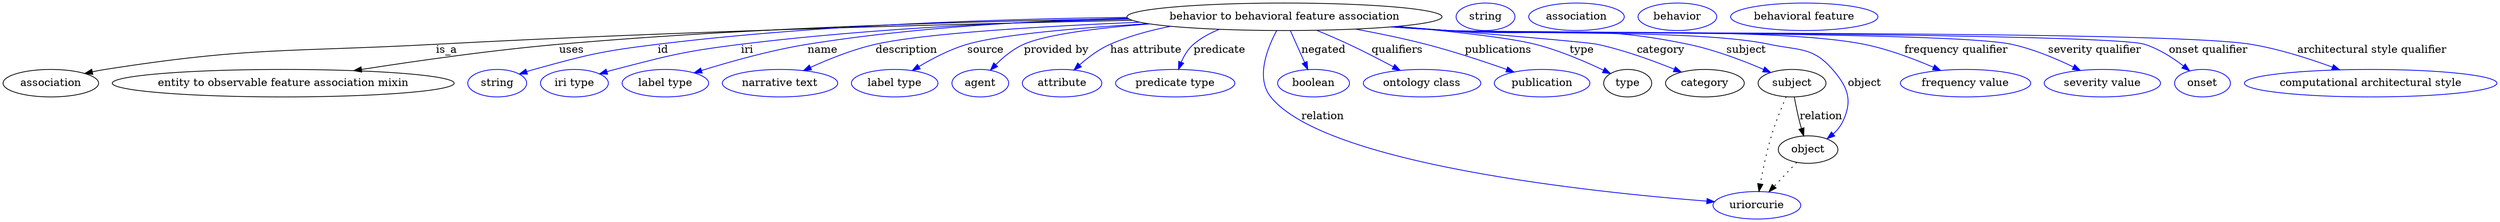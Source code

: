digraph {
	graph [bb="0,0,3259.5,283"];
	node [label="\N"];
	"behavior to behavioral feature association"	[height=0.5,
		label="behavior to behavioral feature association",
		pos="1676.4,265",
		width=5.7231];
	association	[height=0.5,
		pos="62.394,178",
		width=1.7332];
	"behavior to behavioral feature association" -> association	[label=is_a,
		lp="580.39,221.5",
		pos="e,106.87,190.79 1477,260.39 1254.8,255.74 884.66,246.14 566.39,229 373.67,218.62 324.07,225.9 133.39,196 127.99,195.15 122.4,194.11 \
116.83,192.96"];
	"entity to observable feature association mixin"	[height=0.5,
		pos="366.39,178",
		width=6.2106];
	"behavior to behavioral feature association" -> "entity to observable feature association mixin"	[label=uses,
		lp="743.89,221.5",
		pos="e,458.85,194.42 1472.4,262.41 1280,259.51 983.61,251.41 727.39,229 639.8,221.34 540.93,207.26 468.84,195.99"];
	id	[color=blue,
		height=0.5,
		label=string,
		pos="646.39,178",
		width=1.0652];
	"behavior to behavioral feature association" -> id	[color=blue,
		label=id,
		lp="863.39,221.5",
		pos="e,675.38,190 1470.5,264.21 1304.2,262.23 1064.5,254.47 856.39,229 783.46,220.07 765.2,215.65 694.39,196 691.29,195.14 688.09,194.17 \
684.89,193.16",
		style=solid];
	iri	[color=blue,
		height=0.5,
		label="iri type",
		pos="747.39,178",
		width=1.2277];
	"behavior to behavioral feature association" -> iri	[color=blue,
		label=iri,
		lp="973.39,221.5",
		pos="e,780.3,190.19 1473.1,261.98 1330.5,258.61 1135.7,250.11 965.39,229 891.18,219.8 872.78,214.78 800.39,196 797.02,195.12 793.54,194.16 \
790.06,193.14",
		style=solid];
	name	[color=blue,
		height=0.5,
		label="label type",
		pos="866.39,178",
		width=1.5707];
	"behavior to behavioral feature association" -> name	[color=blue,
		label=name,
		lp="1072.4,221.5",
		pos="e,904.01,191.57 1471.1,263.13 1348.9,259.97 1191,251.27 1052.4,229 1004.4,221.28 950.84,206.19 913.59,194.59",
		style=solid];
	description	[color=blue,
		height=0.5,
		label="narrative text",
		pos="1016.4,178",
		width=2.0943];
	"behavior to behavioral feature association" -> description	[color=blue,
		label=description,
		lp="1181.9,221.5",
		pos="e,1047.1,194.46 1486.9,257.88 1360.1,252.59 1205.2,243.46 1141.4,229 1111.9,222.32 1080.3,209.63 1056.3,198.7",
		style=solid];
	source	[color=blue,
		height=0.5,
		label="label type",
		pos="1166.4,178",
		width=1.5707];
	"behavior to behavioral feature association" -> source	[color=blue,
		label=source,
		lp="1285.4,221.5",
		pos="e,1189.5,194.53 1497.9,255.97 1406.3,250.46 1305.1,241.78 1261.4,229 1239.2,222.5 1216.1,210.52 1198.3,199.92",
		style=solid];
	"provided by"	[color=blue,
		height=0.5,
		label=agent,
		pos="1278.4,178",
		width=1.0291];
	"behavior to behavioral feature association" -> "provided by"	[color=blue,
		label="provided by",
		lp="1377.9,221.5",
		pos="e,1291.6,194.99 1499.9,255.63 1432.9,250.42 1365.5,242.11 1335.4,229 1321.5,222.96 1308.7,212.29 1298.7,202.35",
		style=solid];
	"has attribute"	[color=blue,
		height=0.5,
		label=attribute,
		pos="1385.4,178",
		width=1.4443];
	"behavior to behavioral feature association" -> "has attribute"	[color=blue,
		label="has attribute",
		lp="1495.4,221.5",
		pos="e,1400.9,195.2 1527.6,252.55 1500.5,247.3 1473.1,239.77 1448.4,229 1433.8,222.62 1419.7,211.97 1408.5,202.14",
		style=solid];
	predicate	[color=blue,
		height=0.5,
		label="predicate type",
		pos="1533.4,178",
		width=2.1665];
	"behavior to behavioral feature association" -> predicate	[color=blue,
		label=predicate,
		lp="1591.4,221.5",
		pos="e,1537.7,196.07 1591.3,248.59 1579,243.74 1567.2,237.37 1557.4,229 1550.1,222.84 1544.9,213.98 1541.2,205.43",
		style=solid];
	relation	[color=blue,
		height=0.5,
		label=uriorcurie,
		pos="2293.4,18",
		width=1.5887];
	"behavior to behavioral feature association" -> relation	[color=blue,
		label=relation,
		lp="1726.4,134.5",
		pos="e,2238,22.691 1666.1,246.87 1654.1,224.43 1638.3,185.01 1658.4,160 1729.4,71.509 2080.1,35.067 2227.7,23.483",
		style=solid];
	negated	[color=blue,
		height=0.5,
		label=boolean,
		pos="1714.4,178",
		width=1.2999];
	"behavior to behavioral feature association" -> negated	[color=blue,
		label=negated,
		lp="1727.4,221.5",
		pos="e,1706.8,195.89 1684.1,246.8 1689.4,234.85 1696.6,218.72 1702.7,205.18",
		style=solid];
	qualifiers	[color=blue,
		height=0.5,
		label="ontology class",
		pos="1855.4,178",
		width=2.1304];
	"behavior to behavioral feature association" -> qualifiers	[color=blue,
		label=qualifiers,
		lp="1823.9,221.5",
		pos="e,1827,194.77 1718.6,247.28 1732.1,241.72 1747,235.32 1760.4,229 1779.6,219.96 1800.5,209.07 1817.8,199.76",
		style=solid];
	publications	[color=blue,
		height=0.5,
		label=publication,
		pos="2012.4,178",
		width=1.7332];
	"behavior to behavioral feature association" -> publications	[color=blue,
		label=publications,
		lp="1956.4,221.5",
		pos="e,1975.9,192.61 1769.6,248.86 1799.2,243.4 1831.8,236.66 1861.4,229 1897.1,219.76 1936.6,206.57 1966.2,196.06",
		style=solid];
	type	[height=0.5,
		pos="2124.4,178",
		width=0.86659];
	"behavior to behavioral feature association" -> type	[color=blue,
		label=type,
		lp="2065.4,221.5",
		pos="e,2102.1,190.61 1824.1,252.39 1894.5,246.02 1970.6,237.66 2004.4,229 2035.5,221.03 2069.1,206.46 2092.9,195.1",
		style=solid];
	category	[height=0.5,
		pos="2225.4,178",
		width=1.4263];
	"behavior to behavioral feature association" -> category	[color=blue,
		label=category,
		lp="2168.9,221.5",
		pos="e,2194.7,192.58 1823.1,252.34 1935.1,243.29 2072.4,231.83 2085.4,229 2120,221.47 2157.8,207.63 2185.3,196.42",
		style=solid];
	subject	[height=0.5,
		pos="2339.4,178",
		width=1.2277];
	"behavior to behavioral feature association" -> subject	[color=blue,
		label=subject,
		lp="2280.4,221.5",
		pos="e,2311.7,192.05 1820.9,252.14 1844.5,250.34 1868.6,248.56 1891.4,247 2030.4,237.51 2068,257.51 2204.4,229 2238.6,221.85 2275.7,207.59 \
2302.4,196.13",
		style=solid];
	object	[height=0.5,
		pos="2360.4,91",
		width=1.0832];
	"behavior to behavioral feature association" -> object	[color=blue,
		label=object,
		lp="2434.4,178",
		pos="e,2385.3,105.25 1819.2,251.99 1843.3,250.17 1868,248.42 1891.4,247 1984.4,241.33 2219.3,248.68 2310.4,229 2348.8,220.7 2366.7,225.74 \
2392.4,196 2412.8,172.38 2419.1,155.03 2405.4,127 2402.5,121.17 2398.2,116.02 2393.3,111.6",
		style=solid];
	"frequency qualifier"	[color=blue,
		height=0.5,
		label="frequency value",
		pos="2566.4,178",
		width=2.3651];
	"behavior to behavioral feature association" -> "frequency qualifier"	[color=blue,
		label="frequency qualifier",
		lp="2554.4,221.5",
		pos="e,2533.7,194.75 1817.7,251.9 1842.3,250.06 1867.6,248.34 1891.4,247 2011.7,240.25 2315.2,252.52 2433.4,229 2464.8,222.75 2498.6,\
209.97 2524.3,198.89",
		style=solid];
	"severity qualifier"	[color=blue,
		height=0.5,
		label="severity value",
		pos="2745.4,178",
		width=2.1123];
	"behavior to behavioral feature association" -> "severity qualifier"	[color=blue,
		label="severity qualifier",
		lp="2735.4,221.5",
		pos="e,2716.6,194.72 1816.8,251.79 1841.7,249.95 1867.3,248.25 1891.4,247 1973,242.78 2546.5,246.12 2626.4,229 2654.7,222.93 2684.7,210.25 \
2707.6,199.18",
		style=solid];
	"onset qualifier"	[color=blue,
		height=0.5,
		label=onset,
		pos="2875.4,178",
		width=1.011];
	"behavior to behavioral feature association" -> "onset qualifier"	[color=blue,
		label="onset qualifier",
		lp="2882.9,221.5",
		pos="e,2858.7,194.25 1816,251.76 1841.1,249.9 1867,248.21 1891.4,247 1941.8,244.51 2752.2,244.11 2800.4,229 2818.8,223.22 2836.9,211.4 \
2850.7,200.7",
		style=solid];
	"architectural style qualifier"	[color=blue,
		height=0.5,
		label="computational architectural style",
		pos="3094.4,178",
		width=4.5857];
	"behavior to behavioral feature association" -> "architectural style qualifier"	[color=blue,
		label="architectural style qualifier",
		lp="3097.4,221.5",
		pos="e,3054.1,195.5 1815.7,251.73 1840.9,249.87 1866.9,248.18 1891.4,247 2007.6,241.41 2823.6,247.96 2938.4,229 2974.9,222.98 3014.5,\
210.19 3044.7,199.05",
		style=solid];
	association_type	[color=blue,
		height=0.5,
		label=string,
		pos="1938.4,265",
		width=1.0652];
	association_category	[color=blue,
		height=0.5,
		label=association,
		pos="2057.4,265",
		width=1.7332];
	subject -> relation	[pos="e,2296.1,36.136 2331.8,160.24 2325.9,146.64 2317.8,126.88 2312.4,109 2306.1,88.265 2301.2,64.241 2297.9,46.231",
		style=dotted];
	subject -> object	[label=relation,
		lp="2377.4,134.5",
		pos="e,2354.7,108.98 2342.4,159.77 2344.2,150.09 2346.6,137.8 2349.4,127 2350.1,124.32 2350.9,121.53 2351.7,118.76"];
	"behavior to behavioral feature association_subject"	[color=blue,
		height=0.5,
		label=behavior,
		pos="2189.4,265",
		width=1.4263];
	object -> relation	[pos="e,2309.2,35.702 2345.5,74.243 2336.9,65.127 2325.9,53.465 2316.2,43.208",
		style=dotted];
	"behavior to behavioral feature association_object"	[color=blue,
		height=0.5,
		label="behavioral feature",
		pos="2355.4,265",
		width=2.672];
}
